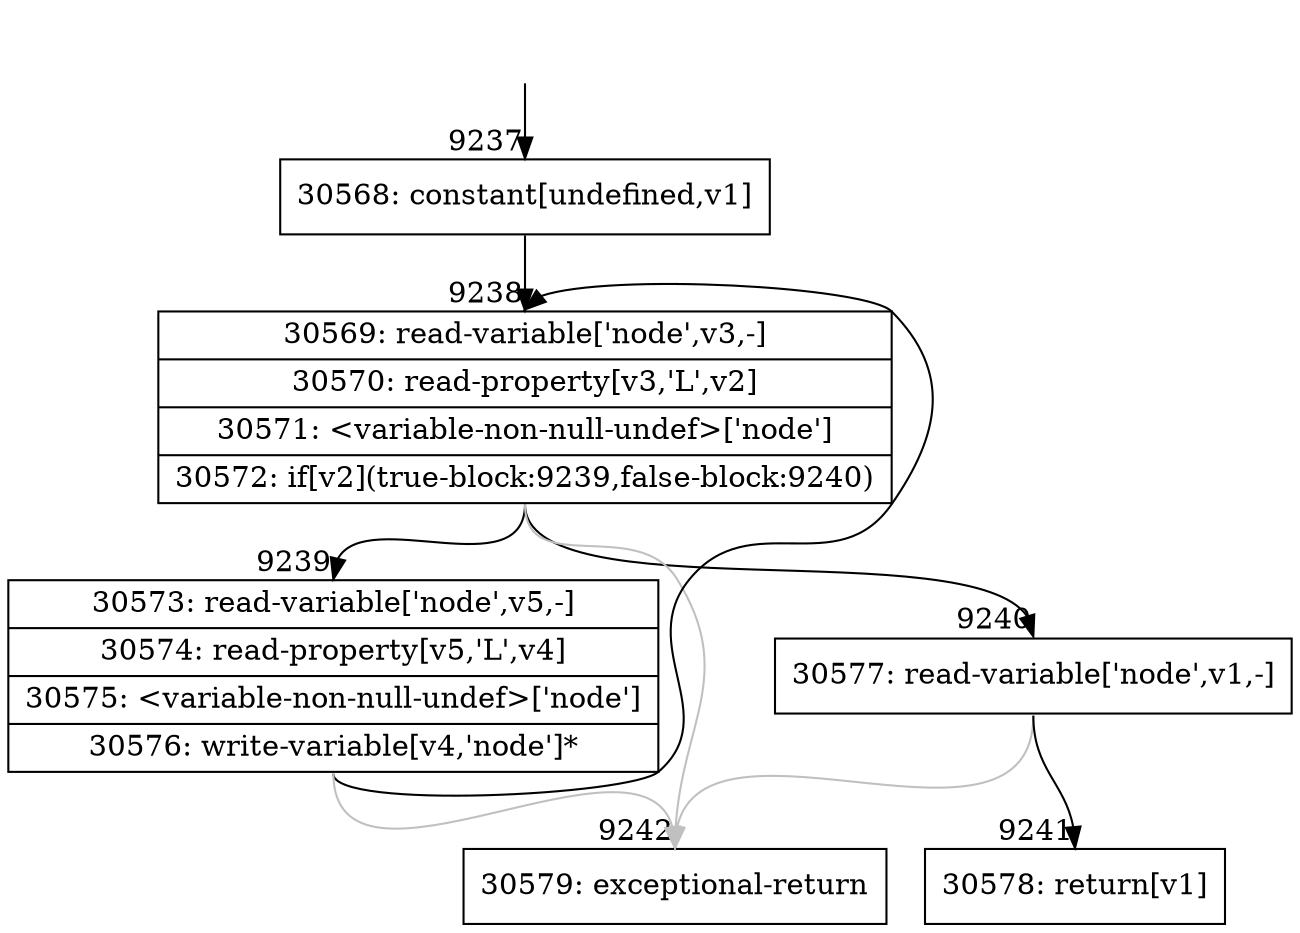 digraph {
rankdir="TD"
BB_entry850[shape=none,label=""];
BB_entry850 -> BB9237 [tailport=s, headport=n, headlabel="    9237"]
BB9237 [shape=record label="{30568: constant[undefined,v1]}" ] 
BB9237 -> BB9238 [tailport=s, headport=n, headlabel="      9238"]
BB9238 [shape=record label="{30569: read-variable['node',v3,-]|30570: read-property[v3,'L',v2]|30571: \<variable-non-null-undef\>['node']|30572: if[v2](true-block:9239,false-block:9240)}" ] 
BB9238 -> BB9239 [tailport=s, headport=n, headlabel="      9239"]
BB9238 -> BB9240 [tailport=s, headport=n, headlabel="      9240"]
BB9238 -> BB9242 [tailport=s, headport=n, color=gray, headlabel="      9242"]
BB9239 [shape=record label="{30573: read-variable['node',v5,-]|30574: read-property[v5,'L',v4]|30575: \<variable-non-null-undef\>['node']|30576: write-variable[v4,'node']*}" ] 
BB9239 -> BB9238 [tailport=s, headport=n]
BB9239 -> BB9242 [tailport=s, headport=n, color=gray]
BB9240 [shape=record label="{30577: read-variable['node',v1,-]}" ] 
BB9240 -> BB9241 [tailport=s, headport=n, headlabel="      9241"]
BB9240 -> BB9242 [tailport=s, headport=n, color=gray]
BB9241 [shape=record label="{30578: return[v1]}" ] 
BB9242 [shape=record label="{30579: exceptional-return}" ] 
//#$~ 5436
}
